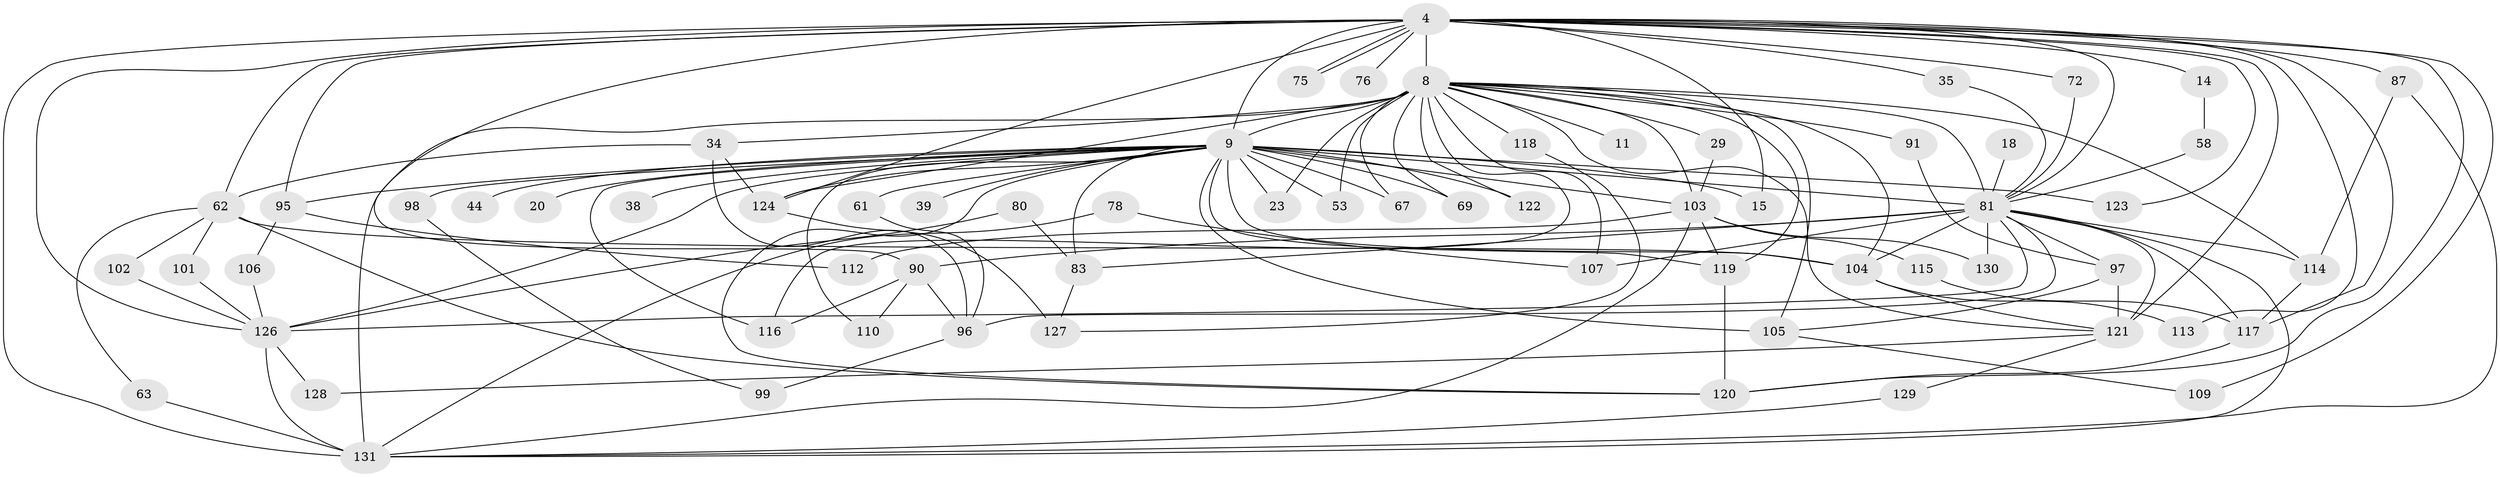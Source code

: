 // original degree distribution, {19: 0.015267175572519083, 22: 0.007633587786259542, 21: 0.015267175572519083, 28: 0.007633587786259542, 23: 0.007633587786259542, 18: 0.007633587786259542, 27: 0.007633587786259542, 20: 0.007633587786259542, 2: 0.5343511450381679, 6: 0.03816793893129771, 4: 0.1297709923664122, 3: 0.13740458015267176, 5: 0.061068702290076333, 9: 0.007633587786259542, 8: 0.007633587786259542, 7: 0.007633587786259542}
// Generated by graph-tools (version 1.1) at 2025/44/03/09/25 04:44:54]
// undirected, 65 vertices, 137 edges
graph export_dot {
graph [start="1"]
  node [color=gray90,style=filled];
  4 [super="+2"];
  8 [super="+5"];
  9 [super="+7+3"];
  11;
  14;
  15;
  18;
  20;
  23;
  29;
  34 [super="+30"];
  35;
  38;
  39;
  44;
  53;
  58;
  61;
  62 [super="+51+59"];
  63;
  67;
  69;
  72;
  75;
  76;
  78;
  80;
  81 [super="+26"];
  83 [super="+56"];
  87 [super="+79"];
  90 [super="+86+66"];
  91;
  95 [super="+65"];
  96 [super="+82+24"];
  97 [super="+28"];
  98;
  99;
  101;
  102;
  103 [super="+47+55+94+50+25"];
  104 [super="+49"];
  105 [super="+100"];
  106;
  107 [super="+70"];
  109;
  110;
  112;
  113 [super="+73"];
  114 [super="+89"];
  115;
  116 [super="+84"];
  117 [super="+77"];
  118;
  119 [super="+27+37+68+85"];
  120 [super="+40"];
  121 [super="+74+60"];
  122;
  123;
  124 [super="+64"];
  126 [super="+54+92"];
  127 [super="+93"];
  128;
  129;
  130;
  131 [super="+125+46+88+111"];
  4 -- 8 [weight=4];
  4 -- 9 [weight=8];
  4 -- 14 [weight=2];
  4 -- 35;
  4 -- 62;
  4 -- 75;
  4 -- 75;
  4 -- 76 [weight=2];
  4 -- 87 [weight=2];
  4 -- 95 [weight=2];
  4 -- 113 [weight=2];
  4 -- 117;
  4 -- 123;
  4 -- 72;
  4 -- 15;
  4 -- 109;
  4 -- 124 [weight=2];
  4 -- 120 [weight=2];
  4 -- 81 [weight=4];
  4 -- 126 [weight=2];
  4 -- 121 [weight=4];
  4 -- 131;
  4 -- 90 [weight=2];
  8 -- 9 [weight=8];
  8 -- 11 [weight=2];
  8 -- 29;
  8 -- 67;
  8 -- 91;
  8 -- 118;
  8 -- 122;
  8 -- 69;
  8 -- 23;
  8 -- 34 [weight=2];
  8 -- 53;
  8 -- 107;
  8 -- 81 [weight=4];
  8 -- 119 [weight=3];
  8 -- 104;
  8 -- 121;
  8 -- 103;
  8 -- 116;
  8 -- 131 [weight=7];
  8 -- 105;
  8 -- 124;
  8 -- 114;
  9 -- 23;
  9 -- 38 [weight=2];
  9 -- 39 [weight=2];
  9 -- 69;
  9 -- 81 [weight=10];
  9 -- 98 [weight=2];
  9 -- 110;
  9 -- 116;
  9 -- 120 [weight=2];
  9 -- 123;
  9 -- 61 [weight=2];
  9 -- 95;
  9 -- 67;
  9 -- 15;
  9 -- 83 [weight=2];
  9 -- 20 [weight=2];
  9 -- 105 [weight=2];
  9 -- 44 [weight=2];
  9 -- 53;
  9 -- 122;
  9 -- 119;
  9 -- 104;
  9 -- 126 [weight=2];
  9 -- 103 [weight=6];
  9 -- 124;
  14 -- 58;
  18 -- 81;
  29 -- 103;
  34 -- 62 [weight=2];
  34 -- 96 [weight=2];
  34 -- 124;
  35 -- 81;
  58 -- 81;
  61 -- 96;
  62 -- 102;
  62 -- 120;
  62 -- 101;
  62 -- 104;
  62 -- 63;
  63 -- 131;
  72 -- 81;
  78 -- 107;
  78 -- 131;
  80 -- 83;
  80 -- 126;
  81 -- 130;
  81 -- 131 [weight=2];
  81 -- 83;
  81 -- 104 [weight=2];
  81 -- 107 [weight=2];
  81 -- 114;
  81 -- 126;
  81 -- 121;
  81 -- 96 [weight=2];
  81 -- 97;
  81 -- 117;
  81 -- 90 [weight=2];
  83 -- 127;
  87 -- 131;
  87 -- 114;
  90 -- 96;
  90 -- 110;
  90 -- 116;
  91 -- 97;
  95 -- 112;
  95 -- 106;
  96 -- 99;
  97 -- 121;
  97 -- 105;
  98 -- 99;
  101 -- 126;
  102 -- 126;
  103 -- 115;
  103 -- 131 [weight=2];
  103 -- 112;
  103 -- 130;
  103 -- 119;
  104 -- 113;
  104 -- 121;
  105 -- 109;
  106 -- 126;
  114 -- 117;
  115 -- 117;
  117 -- 120;
  118 -- 127;
  119 -- 120;
  121 -- 128;
  121 -- 129;
  124 -- 127 [weight=2];
  126 -- 128;
  126 -- 131;
  129 -- 131;
}
